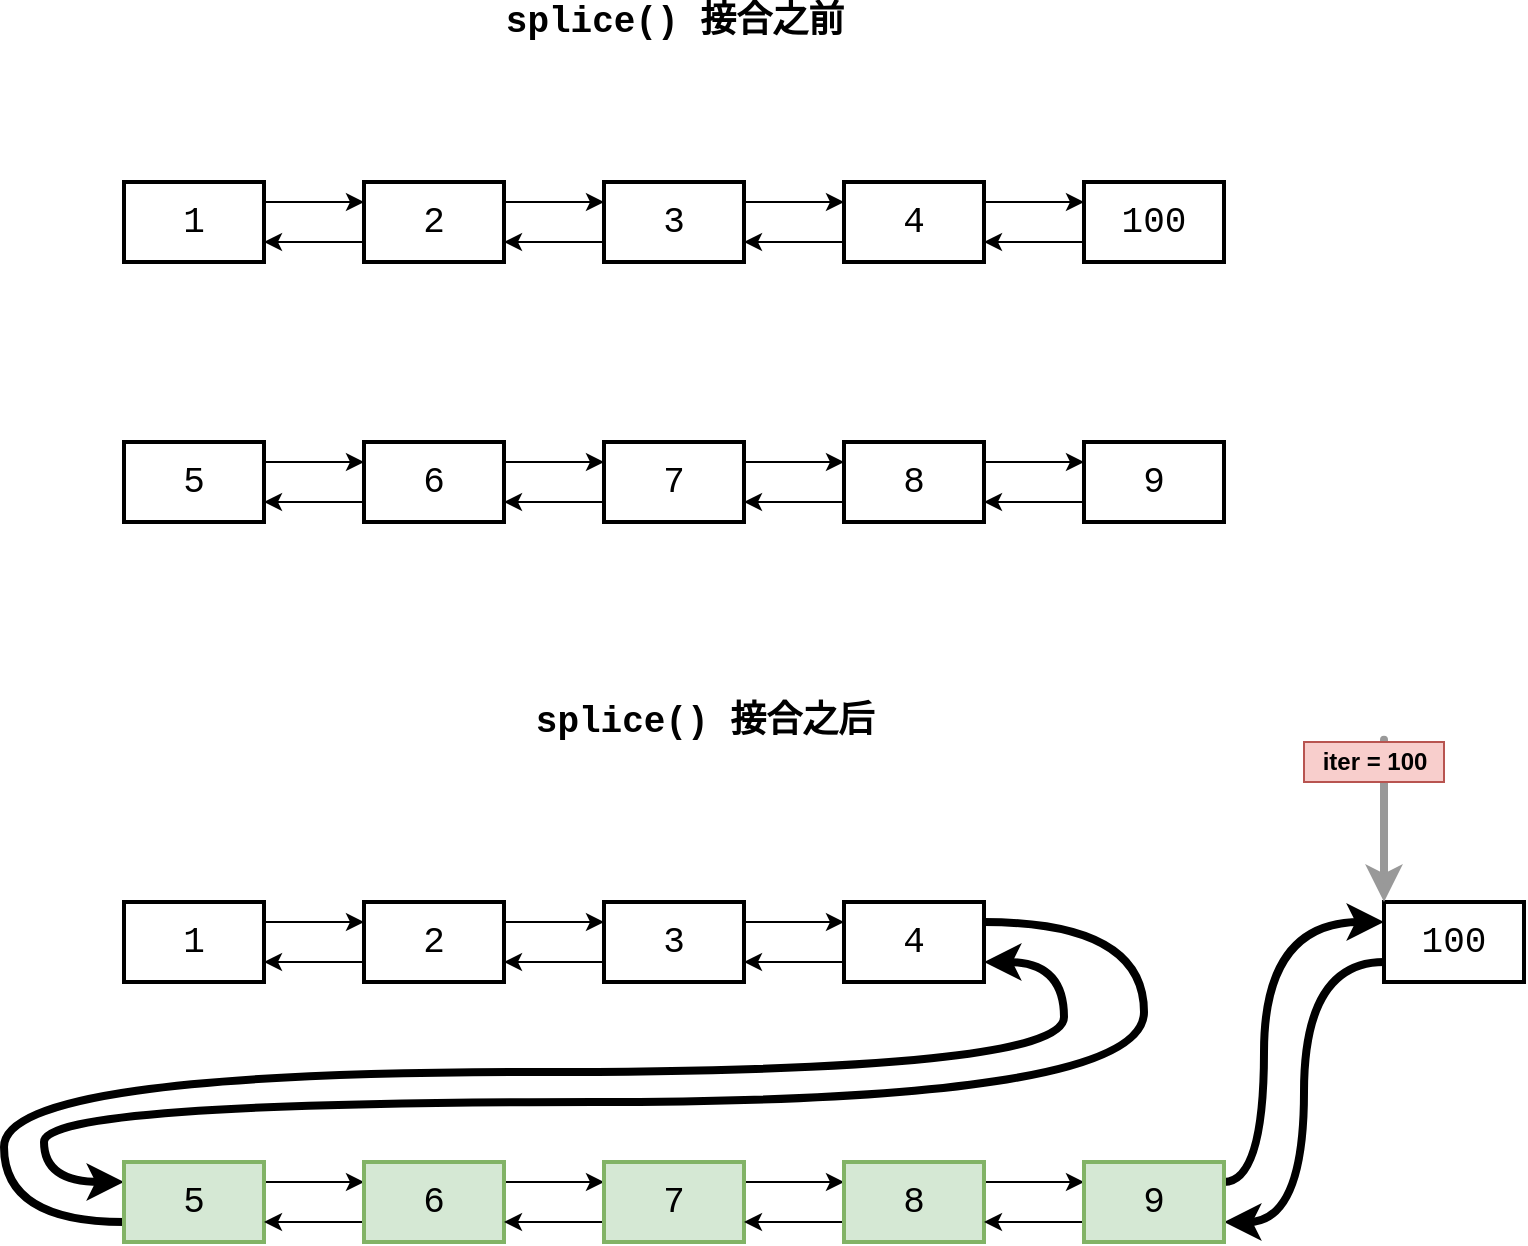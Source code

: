 <mxfile version="14.8.0" type="device"><diagram id="XHj1-_GbMd1tsAScGroc" name="第 1 页"><mxGraphModel dx="894" dy="609" grid="1" gridSize="10" guides="1" tooltips="1" connect="1" arrows="1" fold="1" page="1" pageScale="1" pageWidth="827" pageHeight="1169" math="0" shadow="0"><root><mxCell id="0"/><mxCell id="1" parent="0"/><mxCell id="gT-K_gmQOOLJvwQRby3h-7" style="edgeStyle=orthogonalEdgeStyle;rounded=0;orthogonalLoop=1;jettySize=auto;html=1;exitX=1;exitY=0.25;exitDx=0;exitDy=0;entryX=0;entryY=0.25;entryDx=0;entryDy=0;" parent="1" source="gT-K_gmQOOLJvwQRby3h-1" target="gT-K_gmQOOLJvwQRby3h-2" edge="1"><mxGeometry relative="1" as="geometry"/></mxCell><mxCell id="gT-K_gmQOOLJvwQRby3h-1" value="&lt;font face=&quot;Courier New&quot; style=&quot;font-size: 18px&quot;&gt;1&lt;/font&gt;" style="rounded=0;whiteSpace=wrap;html=1;strokeWidth=2;" parent="1" vertex="1"><mxGeometry x="80" y="110" width="70" height="40" as="geometry"/></mxCell><mxCell id="gT-K_gmQOOLJvwQRby3h-8" style="edgeStyle=orthogonalEdgeStyle;rounded=0;orthogonalLoop=1;jettySize=auto;html=1;exitX=0;exitY=0.75;exitDx=0;exitDy=0;entryX=1;entryY=0.75;entryDx=0;entryDy=0;" parent="1" source="gT-K_gmQOOLJvwQRby3h-2" target="gT-K_gmQOOLJvwQRby3h-1" edge="1"><mxGeometry relative="1" as="geometry"/></mxCell><mxCell id="gT-K_gmQOOLJvwQRby3h-9" style="edgeStyle=orthogonalEdgeStyle;rounded=0;orthogonalLoop=1;jettySize=auto;html=1;exitX=1;exitY=0.25;exitDx=0;exitDy=0;entryX=0;entryY=0.25;entryDx=0;entryDy=0;" parent="1" source="gT-K_gmQOOLJvwQRby3h-2" target="gT-K_gmQOOLJvwQRby3h-3" edge="1"><mxGeometry relative="1" as="geometry"/></mxCell><mxCell id="gT-K_gmQOOLJvwQRby3h-2" value="&lt;font face=&quot;Courier New&quot; style=&quot;font-size: 18px&quot;&gt;2&lt;/font&gt;" style="rounded=0;whiteSpace=wrap;html=1;strokeWidth=2;" parent="1" vertex="1"><mxGeometry x="200" y="110" width="70" height="40" as="geometry"/></mxCell><mxCell id="gT-K_gmQOOLJvwQRby3h-10" style="edgeStyle=orthogonalEdgeStyle;rounded=0;orthogonalLoop=1;jettySize=auto;html=1;exitX=0;exitY=0.75;exitDx=0;exitDy=0;entryX=1;entryY=0.75;entryDx=0;entryDy=0;" parent="1" source="gT-K_gmQOOLJvwQRby3h-3" target="gT-K_gmQOOLJvwQRby3h-2" edge="1"><mxGeometry relative="1" as="geometry"/></mxCell><mxCell id="gT-K_gmQOOLJvwQRby3h-11" style="edgeStyle=orthogonalEdgeStyle;rounded=0;orthogonalLoop=1;jettySize=auto;html=1;exitX=1;exitY=0.25;exitDx=0;exitDy=0;entryX=0;entryY=0.25;entryDx=0;entryDy=0;" parent="1" source="gT-K_gmQOOLJvwQRby3h-3" target="gT-K_gmQOOLJvwQRby3h-4" edge="1"><mxGeometry relative="1" as="geometry"/></mxCell><mxCell id="gT-K_gmQOOLJvwQRby3h-3" value="&lt;font face=&quot;Courier New&quot; style=&quot;font-size: 18px&quot;&gt;3&lt;/font&gt;" style="rounded=0;whiteSpace=wrap;html=1;strokeWidth=2;" parent="1" vertex="1"><mxGeometry x="320" y="110" width="70" height="40" as="geometry"/></mxCell><mxCell id="gT-K_gmQOOLJvwQRby3h-12" style="edgeStyle=orthogonalEdgeStyle;rounded=0;orthogonalLoop=1;jettySize=auto;html=1;exitX=0;exitY=0.75;exitDx=0;exitDy=0;entryX=1;entryY=0.75;entryDx=0;entryDy=0;" parent="1" source="gT-K_gmQOOLJvwQRby3h-4" target="gT-K_gmQOOLJvwQRby3h-3" edge="1"><mxGeometry relative="1" as="geometry"/></mxCell><mxCell id="gT-K_gmQOOLJvwQRby3h-13" style="edgeStyle=orthogonalEdgeStyle;rounded=0;orthogonalLoop=1;jettySize=auto;html=1;exitX=1;exitY=0.25;exitDx=0;exitDy=0;entryX=0;entryY=0.25;entryDx=0;entryDy=0;" parent="1" source="gT-K_gmQOOLJvwQRby3h-4" target="gT-K_gmQOOLJvwQRby3h-5" edge="1"><mxGeometry relative="1" as="geometry"/></mxCell><mxCell id="gT-K_gmQOOLJvwQRby3h-4" value="&lt;font face=&quot;Courier New&quot; style=&quot;font-size: 18px&quot;&gt;4&lt;/font&gt;" style="rounded=0;whiteSpace=wrap;html=1;strokeWidth=2;" parent="1" vertex="1"><mxGeometry x="440" y="110" width="70" height="40" as="geometry"/></mxCell><mxCell id="gT-K_gmQOOLJvwQRby3h-14" style="edgeStyle=orthogonalEdgeStyle;rounded=0;orthogonalLoop=1;jettySize=auto;html=1;exitX=0;exitY=0.75;exitDx=0;exitDy=0;entryX=1;entryY=0.75;entryDx=0;entryDy=0;" parent="1" source="gT-K_gmQOOLJvwQRby3h-5" target="gT-K_gmQOOLJvwQRby3h-4" edge="1"><mxGeometry relative="1" as="geometry"/></mxCell><mxCell id="gT-K_gmQOOLJvwQRby3h-5" value="&lt;font face=&quot;Courier New&quot; style=&quot;font-size: 18px&quot;&gt;100&lt;/font&gt;" style="rounded=0;whiteSpace=wrap;html=1;strokeWidth=2;" parent="1" vertex="1"><mxGeometry x="560" y="110" width="70" height="40" as="geometry"/></mxCell><mxCell id="gT-K_gmQOOLJvwQRby3h-15" style="edgeStyle=orthogonalEdgeStyle;rounded=0;orthogonalLoop=1;jettySize=auto;html=1;exitX=1;exitY=0.25;exitDx=0;exitDy=0;entryX=0;entryY=0.25;entryDx=0;entryDy=0;" parent="1" source="gT-K_gmQOOLJvwQRby3h-16" target="gT-K_gmQOOLJvwQRby3h-19" edge="1"><mxGeometry relative="1" as="geometry"/></mxCell><mxCell id="gT-K_gmQOOLJvwQRby3h-16" value="&lt;font face=&quot;Courier New&quot; style=&quot;font-size: 18px&quot;&gt;5&lt;/font&gt;" style="rounded=0;whiteSpace=wrap;html=1;strokeWidth=2;" parent="1" vertex="1"><mxGeometry x="80" y="240" width="70" height="40" as="geometry"/></mxCell><mxCell id="gT-K_gmQOOLJvwQRby3h-17" style="edgeStyle=orthogonalEdgeStyle;rounded=0;orthogonalLoop=1;jettySize=auto;html=1;exitX=0;exitY=0.75;exitDx=0;exitDy=0;entryX=1;entryY=0.75;entryDx=0;entryDy=0;" parent="1" source="gT-K_gmQOOLJvwQRby3h-19" target="gT-K_gmQOOLJvwQRby3h-16" edge="1"><mxGeometry relative="1" as="geometry"/></mxCell><mxCell id="gT-K_gmQOOLJvwQRby3h-18" style="edgeStyle=orthogonalEdgeStyle;rounded=0;orthogonalLoop=1;jettySize=auto;html=1;exitX=1;exitY=0.25;exitDx=0;exitDy=0;entryX=0;entryY=0.25;entryDx=0;entryDy=0;" parent="1" source="gT-K_gmQOOLJvwQRby3h-19" target="gT-K_gmQOOLJvwQRby3h-22" edge="1"><mxGeometry relative="1" as="geometry"/></mxCell><mxCell id="gT-K_gmQOOLJvwQRby3h-19" value="&lt;font face=&quot;Courier New&quot; style=&quot;font-size: 18px&quot;&gt;6&lt;/font&gt;" style="rounded=0;whiteSpace=wrap;html=1;strokeWidth=2;" parent="1" vertex="1"><mxGeometry x="200" y="240" width="70" height="40" as="geometry"/></mxCell><mxCell id="gT-K_gmQOOLJvwQRby3h-20" style="edgeStyle=orthogonalEdgeStyle;rounded=0;orthogonalLoop=1;jettySize=auto;html=1;exitX=0;exitY=0.75;exitDx=0;exitDy=0;entryX=1;entryY=0.75;entryDx=0;entryDy=0;" parent="1" source="gT-K_gmQOOLJvwQRby3h-22" target="gT-K_gmQOOLJvwQRby3h-19" edge="1"><mxGeometry relative="1" as="geometry"/></mxCell><mxCell id="gT-K_gmQOOLJvwQRby3h-21" style="edgeStyle=orthogonalEdgeStyle;rounded=0;orthogonalLoop=1;jettySize=auto;html=1;exitX=1;exitY=0.25;exitDx=0;exitDy=0;entryX=0;entryY=0.25;entryDx=0;entryDy=0;" parent="1" source="gT-K_gmQOOLJvwQRby3h-22" target="gT-K_gmQOOLJvwQRby3h-25" edge="1"><mxGeometry relative="1" as="geometry"/></mxCell><mxCell id="gT-K_gmQOOLJvwQRby3h-22" value="&lt;font face=&quot;Courier New&quot; style=&quot;font-size: 18px&quot;&gt;7&lt;/font&gt;" style="rounded=0;whiteSpace=wrap;html=1;strokeWidth=2;" parent="1" vertex="1"><mxGeometry x="320" y="240" width="70" height="40" as="geometry"/></mxCell><mxCell id="gT-K_gmQOOLJvwQRby3h-23" style="edgeStyle=orthogonalEdgeStyle;rounded=0;orthogonalLoop=1;jettySize=auto;html=1;exitX=0;exitY=0.75;exitDx=0;exitDy=0;entryX=1;entryY=0.75;entryDx=0;entryDy=0;" parent="1" source="gT-K_gmQOOLJvwQRby3h-25" target="gT-K_gmQOOLJvwQRby3h-22" edge="1"><mxGeometry relative="1" as="geometry"/></mxCell><mxCell id="gT-K_gmQOOLJvwQRby3h-24" style="edgeStyle=orthogonalEdgeStyle;rounded=0;orthogonalLoop=1;jettySize=auto;html=1;exitX=1;exitY=0.25;exitDx=0;exitDy=0;entryX=0;entryY=0.25;entryDx=0;entryDy=0;" parent="1" source="gT-K_gmQOOLJvwQRby3h-25" target="gT-K_gmQOOLJvwQRby3h-27" edge="1"><mxGeometry relative="1" as="geometry"/></mxCell><mxCell id="gT-K_gmQOOLJvwQRby3h-25" value="&lt;font face=&quot;Courier New&quot; style=&quot;font-size: 18px&quot;&gt;8&lt;/font&gt;" style="rounded=0;whiteSpace=wrap;html=1;strokeWidth=2;" parent="1" vertex="1"><mxGeometry x="440" y="240" width="70" height="40" as="geometry"/></mxCell><mxCell id="gT-K_gmQOOLJvwQRby3h-26" style="edgeStyle=orthogonalEdgeStyle;rounded=0;orthogonalLoop=1;jettySize=auto;html=1;exitX=0;exitY=0.75;exitDx=0;exitDy=0;entryX=1;entryY=0.75;entryDx=0;entryDy=0;" parent="1" source="gT-K_gmQOOLJvwQRby3h-27" target="gT-K_gmQOOLJvwQRby3h-25" edge="1"><mxGeometry relative="1" as="geometry"/></mxCell><mxCell id="gT-K_gmQOOLJvwQRby3h-27" value="&lt;font face=&quot;Courier New&quot; style=&quot;font-size: 18px&quot;&gt;9&lt;/font&gt;" style="rounded=0;whiteSpace=wrap;html=1;strokeWidth=2;" parent="1" vertex="1"><mxGeometry x="560" y="240" width="70" height="40" as="geometry"/></mxCell><mxCell id="gT-K_gmQOOLJvwQRby3h-28" value="&lt;font face=&quot;Courier New&quot; style=&quot;font-size: 18px&quot;&gt;&lt;b&gt;splice() 接合之前&lt;/b&gt;&lt;/font&gt;" style="text;html=1;align=center;verticalAlign=middle;resizable=0;points=[];autosize=1;strokeColor=none;" parent="1" vertex="1"><mxGeometry x="265" y="20" width="180" height="20" as="geometry"/></mxCell><mxCell id="gT-K_gmQOOLJvwQRby3h-29" style="edgeStyle=orthogonalEdgeStyle;rounded=0;orthogonalLoop=1;jettySize=auto;html=1;exitX=1;exitY=0.25;exitDx=0;exitDy=0;entryX=0;entryY=0.25;entryDx=0;entryDy=0;" parent="1" source="gT-K_gmQOOLJvwQRby3h-30" target="gT-K_gmQOOLJvwQRby3h-33" edge="1"><mxGeometry relative="1" as="geometry"/></mxCell><mxCell id="gT-K_gmQOOLJvwQRby3h-30" value="&lt;font face=&quot;Courier New&quot; style=&quot;font-size: 18px&quot;&gt;1&lt;/font&gt;" style="rounded=0;whiteSpace=wrap;html=1;strokeWidth=2;" parent="1" vertex="1"><mxGeometry x="80" y="470" width="70" height="40" as="geometry"/></mxCell><mxCell id="gT-K_gmQOOLJvwQRby3h-31" style="edgeStyle=orthogonalEdgeStyle;rounded=0;orthogonalLoop=1;jettySize=auto;html=1;exitX=0;exitY=0.75;exitDx=0;exitDy=0;entryX=1;entryY=0.75;entryDx=0;entryDy=0;" parent="1" source="gT-K_gmQOOLJvwQRby3h-33" target="gT-K_gmQOOLJvwQRby3h-30" edge="1"><mxGeometry relative="1" as="geometry"/></mxCell><mxCell id="gT-K_gmQOOLJvwQRby3h-32" style="edgeStyle=orthogonalEdgeStyle;rounded=0;orthogonalLoop=1;jettySize=auto;html=1;exitX=1;exitY=0.25;exitDx=0;exitDy=0;entryX=0;entryY=0.25;entryDx=0;entryDy=0;" parent="1" source="gT-K_gmQOOLJvwQRby3h-33" target="gT-K_gmQOOLJvwQRby3h-36" edge="1"><mxGeometry relative="1" as="geometry"/></mxCell><mxCell id="gT-K_gmQOOLJvwQRby3h-33" value="&lt;font face=&quot;Courier New&quot; style=&quot;font-size: 18px&quot;&gt;2&lt;/font&gt;" style="rounded=0;whiteSpace=wrap;html=1;strokeWidth=2;" parent="1" vertex="1"><mxGeometry x="200" y="470" width="70" height="40" as="geometry"/></mxCell><mxCell id="gT-K_gmQOOLJvwQRby3h-34" style="edgeStyle=orthogonalEdgeStyle;rounded=0;orthogonalLoop=1;jettySize=auto;html=1;exitX=0;exitY=0.75;exitDx=0;exitDy=0;entryX=1;entryY=0.75;entryDx=0;entryDy=0;" parent="1" source="gT-K_gmQOOLJvwQRby3h-36" target="gT-K_gmQOOLJvwQRby3h-33" edge="1"><mxGeometry relative="1" as="geometry"/></mxCell><mxCell id="gT-K_gmQOOLJvwQRby3h-35" style="edgeStyle=orthogonalEdgeStyle;rounded=0;orthogonalLoop=1;jettySize=auto;html=1;exitX=1;exitY=0.25;exitDx=0;exitDy=0;entryX=0;entryY=0.25;entryDx=0;entryDy=0;" parent="1" source="gT-K_gmQOOLJvwQRby3h-36" target="gT-K_gmQOOLJvwQRby3h-39" edge="1"><mxGeometry relative="1" as="geometry"/></mxCell><mxCell id="gT-K_gmQOOLJvwQRby3h-36" value="&lt;font face=&quot;Courier New&quot; style=&quot;font-size: 18px&quot;&gt;3&lt;/font&gt;" style="rounded=0;whiteSpace=wrap;html=1;strokeWidth=2;" parent="1" vertex="1"><mxGeometry x="320" y="470" width="70" height="40" as="geometry"/></mxCell><mxCell id="gT-K_gmQOOLJvwQRby3h-37" style="edgeStyle=orthogonalEdgeStyle;rounded=0;orthogonalLoop=1;jettySize=auto;html=1;exitX=0;exitY=0.75;exitDx=0;exitDy=0;entryX=1;entryY=0.75;entryDx=0;entryDy=0;" parent="1" source="gT-K_gmQOOLJvwQRby3h-39" target="gT-K_gmQOOLJvwQRby3h-36" edge="1"><mxGeometry relative="1" as="geometry"/></mxCell><mxCell id="gT-K_gmQOOLJvwQRby3h-60" style="edgeStyle=orthogonalEdgeStyle;curved=1;rounded=0;orthogonalLoop=1;jettySize=auto;html=1;exitX=1;exitY=0.25;exitDx=0;exitDy=0;entryX=0;entryY=0.25;entryDx=0;entryDy=0;strokeColor=#000000;strokeWidth=4;" parent="1" source="gT-K_gmQOOLJvwQRby3h-39" target="gT-K_gmQOOLJvwQRby3h-43" edge="1"><mxGeometry relative="1" as="geometry"><Array as="points"><mxPoint x="590" y="480"/><mxPoint x="590" y="570"/><mxPoint x="40" y="570"/><mxPoint x="40" y="610"/></Array></mxGeometry></mxCell><mxCell id="gT-K_gmQOOLJvwQRby3h-61" style="edgeStyle=orthogonalEdgeStyle;curved=1;rounded=0;orthogonalLoop=1;jettySize=auto;html=1;exitX=0;exitY=0.75;exitDx=0;exitDy=0;entryX=1;entryY=0.75;entryDx=0;entryDy=0;strokeColor=#000000;strokeWidth=4;" parent="1" source="gT-K_gmQOOLJvwQRby3h-43" target="gT-K_gmQOOLJvwQRby3h-39" edge="1"><mxGeometry relative="1" as="geometry"><Array as="points"><mxPoint x="20" y="630"/><mxPoint x="20" y="555"/><mxPoint x="550" y="555"/><mxPoint x="550" y="500"/></Array></mxGeometry></mxCell><mxCell id="gT-K_gmQOOLJvwQRby3h-39" value="&lt;font face=&quot;Courier New&quot; style=&quot;font-size: 18px&quot;&gt;4&lt;/font&gt;" style="rounded=0;whiteSpace=wrap;html=1;strokeWidth=2;" parent="1" vertex="1"><mxGeometry x="440" y="470" width="70" height="40" as="geometry"/></mxCell><mxCell id="gT-K_gmQOOLJvwQRby3h-40" style="edgeStyle=orthogonalEdgeStyle;rounded=0;orthogonalLoop=1;jettySize=auto;html=1;exitX=0;exitY=0.75;exitDx=0;exitDy=0;entryX=1;entryY=0.75;entryDx=0;entryDy=0;curved=1;strokeWidth=4;" parent="1" source="gT-K_gmQOOLJvwQRby3h-41" target="gT-K_gmQOOLJvwQRby3h-54" edge="1"><mxGeometry relative="1" as="geometry"/></mxCell><mxCell id="gT-K_gmQOOLJvwQRby3h-41" value="&lt;font face=&quot;Courier New&quot; style=&quot;font-size: 18px&quot;&gt;100&lt;/font&gt;" style="rounded=0;whiteSpace=wrap;html=1;strokeWidth=2;" parent="1" vertex="1"><mxGeometry x="710" y="470" width="70" height="40" as="geometry"/></mxCell><mxCell id="gT-K_gmQOOLJvwQRby3h-42" style="edgeStyle=orthogonalEdgeStyle;rounded=0;orthogonalLoop=1;jettySize=auto;html=1;exitX=1;exitY=0.25;exitDx=0;exitDy=0;entryX=0;entryY=0.25;entryDx=0;entryDy=0;" parent="1" source="gT-K_gmQOOLJvwQRby3h-43" target="gT-K_gmQOOLJvwQRby3h-46" edge="1"><mxGeometry relative="1" as="geometry"/></mxCell><mxCell id="gT-K_gmQOOLJvwQRby3h-43" value="&lt;font face=&quot;Courier New&quot; style=&quot;font-size: 18px&quot;&gt;5&lt;/font&gt;" style="rounded=0;whiteSpace=wrap;html=1;strokeWidth=2;fillColor=#d5e8d4;strokeColor=#82b366;" parent="1" vertex="1"><mxGeometry x="80" y="600" width="70" height="40" as="geometry"/></mxCell><mxCell id="gT-K_gmQOOLJvwQRby3h-44" style="edgeStyle=orthogonalEdgeStyle;rounded=0;orthogonalLoop=1;jettySize=auto;html=1;exitX=0;exitY=0.75;exitDx=0;exitDy=0;entryX=1;entryY=0.75;entryDx=0;entryDy=0;" parent="1" source="gT-K_gmQOOLJvwQRby3h-46" target="gT-K_gmQOOLJvwQRby3h-43" edge="1"><mxGeometry relative="1" as="geometry"/></mxCell><mxCell id="gT-K_gmQOOLJvwQRby3h-45" style="edgeStyle=orthogonalEdgeStyle;rounded=0;orthogonalLoop=1;jettySize=auto;html=1;exitX=1;exitY=0.25;exitDx=0;exitDy=0;entryX=0;entryY=0.25;entryDx=0;entryDy=0;" parent="1" source="gT-K_gmQOOLJvwQRby3h-46" target="gT-K_gmQOOLJvwQRby3h-49" edge="1"><mxGeometry relative="1" as="geometry"/></mxCell><mxCell id="gT-K_gmQOOLJvwQRby3h-46" value="&lt;font face=&quot;Courier New&quot; style=&quot;font-size: 18px&quot;&gt;6&lt;/font&gt;" style="rounded=0;whiteSpace=wrap;html=1;strokeWidth=2;fillColor=#d5e8d4;strokeColor=#82b366;" parent="1" vertex="1"><mxGeometry x="200" y="600" width="70" height="40" as="geometry"/></mxCell><mxCell id="gT-K_gmQOOLJvwQRby3h-47" style="edgeStyle=orthogonalEdgeStyle;rounded=0;orthogonalLoop=1;jettySize=auto;html=1;exitX=0;exitY=0.75;exitDx=0;exitDy=0;entryX=1;entryY=0.75;entryDx=0;entryDy=0;" parent="1" source="gT-K_gmQOOLJvwQRby3h-49" target="gT-K_gmQOOLJvwQRby3h-46" edge="1"><mxGeometry relative="1" as="geometry"/></mxCell><mxCell id="gT-K_gmQOOLJvwQRby3h-48" style="edgeStyle=orthogonalEdgeStyle;rounded=0;orthogonalLoop=1;jettySize=auto;html=1;exitX=1;exitY=0.25;exitDx=0;exitDy=0;entryX=0;entryY=0.25;entryDx=0;entryDy=0;" parent="1" source="gT-K_gmQOOLJvwQRby3h-49" target="gT-K_gmQOOLJvwQRby3h-52" edge="1"><mxGeometry relative="1" as="geometry"/></mxCell><mxCell id="gT-K_gmQOOLJvwQRby3h-49" value="&lt;font face=&quot;Courier New&quot; style=&quot;font-size: 18px&quot;&gt;7&lt;/font&gt;" style="rounded=0;whiteSpace=wrap;html=1;strokeWidth=2;fillColor=#d5e8d4;strokeColor=#82b366;" parent="1" vertex="1"><mxGeometry x="320" y="600" width="70" height="40" as="geometry"/></mxCell><mxCell id="gT-K_gmQOOLJvwQRby3h-50" style="edgeStyle=orthogonalEdgeStyle;rounded=0;orthogonalLoop=1;jettySize=auto;html=1;exitX=0;exitY=0.75;exitDx=0;exitDy=0;entryX=1;entryY=0.75;entryDx=0;entryDy=0;" parent="1" source="gT-K_gmQOOLJvwQRby3h-52" target="gT-K_gmQOOLJvwQRby3h-49" edge="1"><mxGeometry relative="1" as="geometry"/></mxCell><mxCell id="gT-K_gmQOOLJvwQRby3h-51" style="edgeStyle=orthogonalEdgeStyle;rounded=0;orthogonalLoop=1;jettySize=auto;html=1;exitX=1;exitY=0.25;exitDx=0;exitDy=0;entryX=0;entryY=0.25;entryDx=0;entryDy=0;" parent="1" source="gT-K_gmQOOLJvwQRby3h-52" target="gT-K_gmQOOLJvwQRby3h-54" edge="1"><mxGeometry relative="1" as="geometry"/></mxCell><mxCell id="gT-K_gmQOOLJvwQRby3h-52" value="&lt;font face=&quot;Courier New&quot; style=&quot;font-size: 18px&quot;&gt;8&lt;/font&gt;" style="rounded=0;whiteSpace=wrap;html=1;strokeWidth=2;fillColor=#d5e8d4;strokeColor=#82b366;" parent="1" vertex="1"><mxGeometry x="440" y="600" width="70" height="40" as="geometry"/></mxCell><mxCell id="gT-K_gmQOOLJvwQRby3h-53" style="edgeStyle=orthogonalEdgeStyle;rounded=0;orthogonalLoop=1;jettySize=auto;html=1;exitX=0;exitY=0.75;exitDx=0;exitDy=0;entryX=1;entryY=0.75;entryDx=0;entryDy=0;" parent="1" source="gT-K_gmQOOLJvwQRby3h-54" target="gT-K_gmQOOLJvwQRby3h-52" edge="1"><mxGeometry relative="1" as="geometry"/></mxCell><mxCell id="gT-K_gmQOOLJvwQRby3h-57" style="edgeStyle=orthogonalEdgeStyle;rounded=0;orthogonalLoop=1;jettySize=auto;html=1;exitX=1;exitY=0.25;exitDx=0;exitDy=0;entryX=0;entryY=0.25;entryDx=0;entryDy=0;strokeWidth=4;curved=1;" parent="1" source="gT-K_gmQOOLJvwQRby3h-54" target="gT-K_gmQOOLJvwQRby3h-41" edge="1"><mxGeometry relative="1" as="geometry"><Array as="points"><mxPoint x="650" y="610"/><mxPoint x="650" y="480"/></Array></mxGeometry></mxCell><mxCell id="gT-K_gmQOOLJvwQRby3h-54" value="&lt;font face=&quot;Courier New&quot; style=&quot;font-size: 18px&quot;&gt;9&lt;/font&gt;" style="rounded=0;whiteSpace=wrap;html=1;strokeWidth=2;fillColor=#d5e8d4;strokeColor=#82b366;" parent="1" vertex="1"><mxGeometry x="560" y="600" width="70" height="40" as="geometry"/></mxCell><mxCell id="gT-K_gmQOOLJvwQRby3h-58" style="edgeStyle=orthogonalEdgeStyle;curved=1;rounded=0;orthogonalLoop=1;jettySize=auto;html=1;entryX=0;entryY=0;entryDx=0;entryDy=0;strokeColor=#999999;strokeWidth=4;" parent="1" source="gT-K_gmQOOLJvwQRby3h-56" target="gT-K_gmQOOLJvwQRby3h-41" edge="1"><mxGeometry relative="1" as="geometry"><Array as="points"><mxPoint x="710" y="380"/><mxPoint x="710" y="380"/></Array></mxGeometry></mxCell><mxCell id="gT-K_gmQOOLJvwQRby3h-56" value="&lt;b&gt;iter = 100&lt;/b&gt;" style="text;html=1;align=center;verticalAlign=middle;resizable=0;points=[];autosize=1;strokeColor=#b85450;fillColor=#f8cecc;" parent="1" vertex="1"><mxGeometry x="670" y="390" width="70" height="20" as="geometry"/></mxCell><mxCell id="gT-K_gmQOOLJvwQRby3h-62" value="&lt;font face=&quot;Courier New&quot; style=&quot;font-size: 18px&quot;&gt;&lt;b&gt;splice() 接合之后&lt;/b&gt;&lt;/font&gt;" style="text;html=1;align=center;verticalAlign=middle;resizable=0;points=[];autosize=1;strokeColor=none;" parent="1" vertex="1"><mxGeometry x="280" y="370" width="180" height="20" as="geometry"/></mxCell></root></mxGraphModel></diagram></mxfile>
